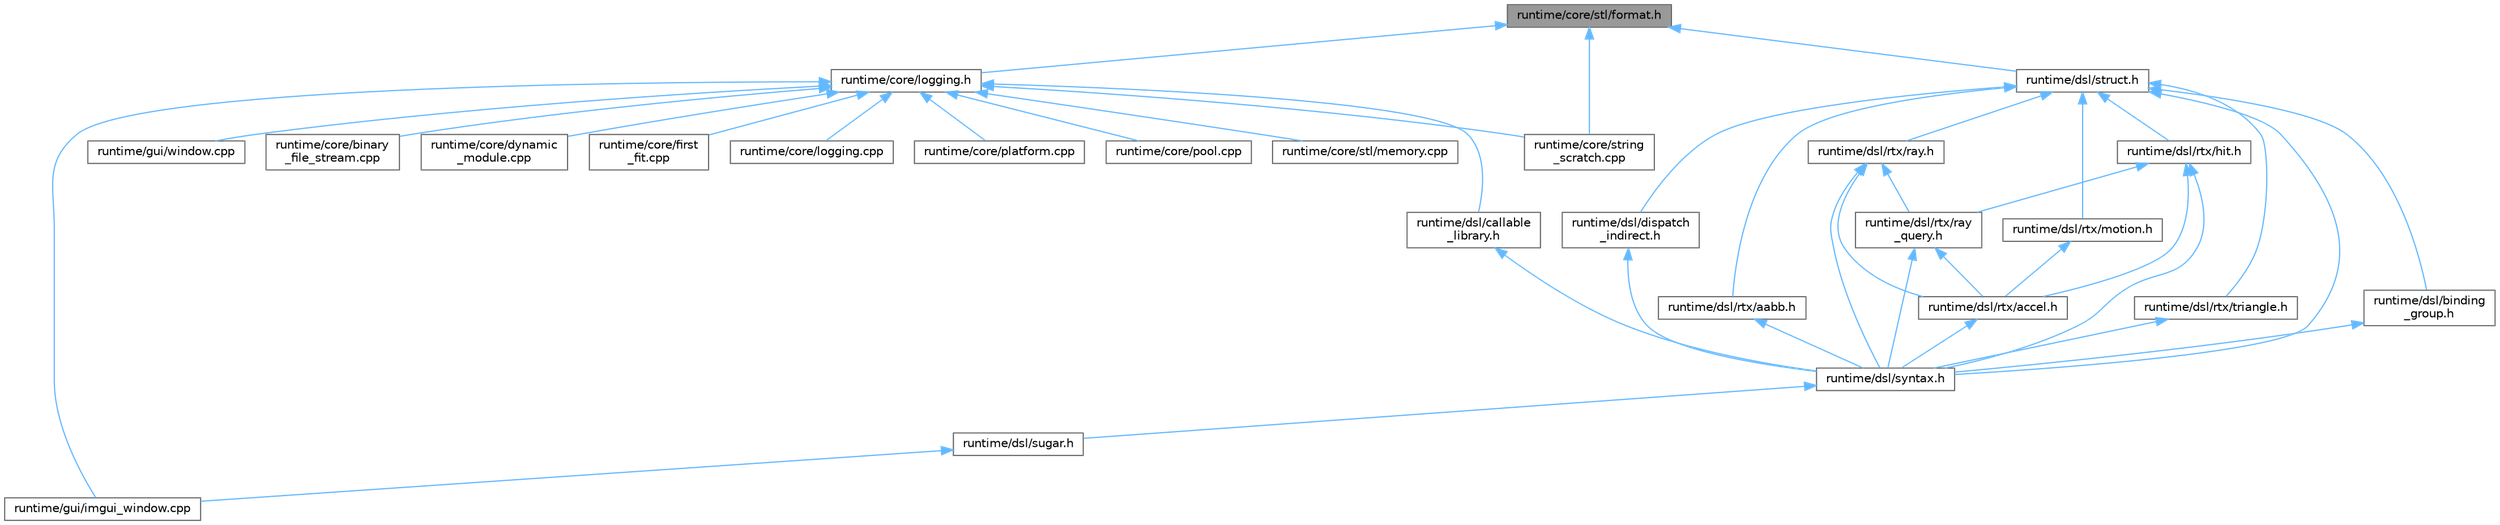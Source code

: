 digraph "runtime/core/stl/format.h"
{
 // LATEX_PDF_SIZE
  bgcolor="transparent";
  edge [fontname=Helvetica,fontsize=10,labelfontname=Helvetica,labelfontsize=10];
  node [fontname=Helvetica,fontsize=10,shape=box,height=0.2,width=0.4];
  Node1 [id="Node000001",label="runtime/core/stl/format.h",height=0.2,width=0.4,color="gray40", fillcolor="grey60", style="filled", fontcolor="black",tooltip=" "];
  Node1 -> Node2 [id="edge40_Node000001_Node000002",dir="back",color="steelblue1",style="solid",tooltip=" "];
  Node2 [id="Node000002",label="runtime/core/logging.h",height=0.2,width=0.4,color="grey40", fillcolor="white", style="filled",URL="$logging_8h.html",tooltip=" "];
  Node2 -> Node3 [id="edge41_Node000002_Node000003",dir="back",color="steelblue1",style="solid",tooltip=" "];
  Node3 [id="Node000003",label="runtime/core/binary\l_file_stream.cpp",height=0.2,width=0.4,color="grey40", fillcolor="white", style="filled",URL="$binary__file__stream_8cpp.html",tooltip=" "];
  Node2 -> Node4 [id="edge42_Node000002_Node000004",dir="back",color="steelblue1",style="solid",tooltip=" "];
  Node4 [id="Node000004",label="runtime/core/dynamic\l_module.cpp",height=0.2,width=0.4,color="grey40", fillcolor="white", style="filled",URL="$dynamic__module_8cpp.html",tooltip=" "];
  Node2 -> Node5 [id="edge43_Node000002_Node000005",dir="back",color="steelblue1",style="solid",tooltip=" "];
  Node5 [id="Node000005",label="runtime/core/first\l_fit.cpp",height=0.2,width=0.4,color="grey40", fillcolor="white", style="filled",URL="$first__fit_8cpp.html",tooltip=" "];
  Node2 -> Node6 [id="edge44_Node000002_Node000006",dir="back",color="steelblue1",style="solid",tooltip=" "];
  Node6 [id="Node000006",label="runtime/core/logging.cpp",height=0.2,width=0.4,color="grey40", fillcolor="white", style="filled",URL="$logging_8cpp.html",tooltip=" "];
  Node2 -> Node7 [id="edge45_Node000002_Node000007",dir="back",color="steelblue1",style="solid",tooltip=" "];
  Node7 [id="Node000007",label="runtime/core/platform.cpp",height=0.2,width=0.4,color="grey40", fillcolor="white", style="filled",URL="$platform_8cpp.html",tooltip=" "];
  Node2 -> Node8 [id="edge46_Node000002_Node000008",dir="back",color="steelblue1",style="solid",tooltip=" "];
  Node8 [id="Node000008",label="runtime/core/pool.cpp",height=0.2,width=0.4,color="grey40", fillcolor="white", style="filled",URL="$pool_8cpp.html",tooltip=" "];
  Node2 -> Node9 [id="edge47_Node000002_Node000009",dir="back",color="steelblue1",style="solid",tooltip=" "];
  Node9 [id="Node000009",label="runtime/core/stl/memory.cpp",height=0.2,width=0.4,color="grey40", fillcolor="white", style="filled",URL="$core_2stl_2memory_8cpp.html",tooltip=" "];
  Node2 -> Node10 [id="edge48_Node000002_Node000010",dir="back",color="steelblue1",style="solid",tooltip=" "];
  Node10 [id="Node000010",label="runtime/core/string\l_scratch.cpp",height=0.2,width=0.4,color="grey40", fillcolor="white", style="filled",URL="$string__scratch_8cpp.html",tooltip=" "];
  Node2 -> Node11 [id="edge49_Node000002_Node000011",dir="back",color="steelblue1",style="solid",tooltip=" "];
  Node11 [id="Node000011",label="runtime/dsl/callable\l_library.h",height=0.2,width=0.4,color="grey40", fillcolor="white", style="filled",URL="$dsl_2callable__library_8h.html",tooltip=" "];
  Node11 -> Node12 [id="edge50_Node000011_Node000012",dir="back",color="steelblue1",style="solid",tooltip=" "];
  Node12 [id="Node000012",label="runtime/dsl/syntax.h",height=0.2,width=0.4,color="grey40", fillcolor="white", style="filled",URL="$syntax_8h.html",tooltip=" "];
  Node12 -> Node13 [id="edge51_Node000012_Node000013",dir="back",color="steelblue1",style="solid",tooltip=" "];
  Node13 [id="Node000013",label="runtime/dsl/sugar.h",height=0.2,width=0.4,color="grey40", fillcolor="white", style="filled",URL="$sugar_8h.html",tooltip=" "];
  Node13 -> Node14 [id="edge52_Node000013_Node000014",dir="back",color="steelblue1",style="solid",tooltip=" "];
  Node14 [id="Node000014",label="runtime/gui/imgui_window.cpp",height=0.2,width=0.4,color="grey40", fillcolor="white", style="filled",URL="$imgui__window_8cpp.html",tooltip=" "];
  Node2 -> Node14 [id="edge53_Node000002_Node000014",dir="back",color="steelblue1",style="solid",tooltip=" "];
  Node2 -> Node15 [id="edge54_Node000002_Node000015",dir="back",color="steelblue1",style="solid",tooltip=" "];
  Node15 [id="Node000015",label="runtime/gui/window.cpp",height=0.2,width=0.4,color="grey40", fillcolor="white", style="filled",URL="$window_8cpp.html",tooltip=" "];
  Node1 -> Node10 [id="edge55_Node000001_Node000010",dir="back",color="steelblue1",style="solid",tooltip=" "];
  Node1 -> Node16 [id="edge56_Node000001_Node000016",dir="back",color="steelblue1",style="solid",tooltip=" "];
  Node16 [id="Node000016",label="runtime/dsl/struct.h",height=0.2,width=0.4,color="grey40", fillcolor="white", style="filled",URL="$struct_8h.html",tooltip=" "];
  Node16 -> Node17 [id="edge57_Node000016_Node000017",dir="back",color="steelblue1",style="solid",tooltip=" "];
  Node17 [id="Node000017",label="runtime/dsl/binding\l_group.h",height=0.2,width=0.4,color="grey40", fillcolor="white", style="filled",URL="$binding__group_8h.html",tooltip=" "];
  Node17 -> Node12 [id="edge58_Node000017_Node000012",dir="back",color="steelblue1",style="solid",tooltip=" "];
  Node16 -> Node18 [id="edge59_Node000016_Node000018",dir="back",color="steelblue1",style="solid",tooltip=" "];
  Node18 [id="Node000018",label="runtime/dsl/dispatch\l_indirect.h",height=0.2,width=0.4,color="grey40", fillcolor="white", style="filled",URL="$dispatch__indirect_8h.html",tooltip=" "];
  Node18 -> Node12 [id="edge60_Node000018_Node000012",dir="back",color="steelblue1",style="solid",tooltip=" "];
  Node16 -> Node19 [id="edge61_Node000016_Node000019",dir="back",color="steelblue1",style="solid",tooltip=" "];
  Node19 [id="Node000019",label="runtime/dsl/rtx/aabb.h",height=0.2,width=0.4,color="grey40", fillcolor="white", style="filled",URL="$dsl_2rtx_2aabb_8h.html",tooltip=" "];
  Node19 -> Node12 [id="edge62_Node000019_Node000012",dir="back",color="steelblue1",style="solid",tooltip=" "];
  Node16 -> Node20 [id="edge63_Node000016_Node000020",dir="back",color="steelblue1",style="solid",tooltip=" "];
  Node20 [id="Node000020",label="runtime/dsl/rtx/hit.h",height=0.2,width=0.4,color="grey40", fillcolor="white", style="filled",URL="$dsl_2rtx_2hit_8h.html",tooltip=" "];
  Node20 -> Node21 [id="edge64_Node000020_Node000021",dir="back",color="steelblue1",style="solid",tooltip=" "];
  Node21 [id="Node000021",label="runtime/dsl/rtx/accel.h",height=0.2,width=0.4,color="grey40", fillcolor="white", style="filled",URL="$dsl_2rtx_2accel_8h.html",tooltip=" "];
  Node21 -> Node12 [id="edge65_Node000021_Node000012",dir="back",color="steelblue1",style="solid",tooltip=" "];
  Node20 -> Node22 [id="edge66_Node000020_Node000022",dir="back",color="steelblue1",style="solid",tooltip=" "];
  Node22 [id="Node000022",label="runtime/dsl/rtx/ray\l_query.h",height=0.2,width=0.4,color="grey40", fillcolor="white", style="filled",URL="$ray__query_8h.html",tooltip=" "];
  Node22 -> Node21 [id="edge67_Node000022_Node000021",dir="back",color="steelblue1",style="solid",tooltip=" "];
  Node22 -> Node12 [id="edge68_Node000022_Node000012",dir="back",color="steelblue1",style="solid",tooltip=" "];
  Node20 -> Node12 [id="edge69_Node000020_Node000012",dir="back",color="steelblue1",style="solid",tooltip=" "];
  Node16 -> Node23 [id="edge70_Node000016_Node000023",dir="back",color="steelblue1",style="solid",tooltip=" "];
  Node23 [id="Node000023",label="runtime/dsl/rtx/motion.h",height=0.2,width=0.4,color="grey40", fillcolor="white", style="filled",URL="$motion_8h.html",tooltip=" "];
  Node23 -> Node21 [id="edge71_Node000023_Node000021",dir="back",color="steelblue1",style="solid",tooltip=" "];
  Node16 -> Node24 [id="edge72_Node000016_Node000024",dir="back",color="steelblue1",style="solid",tooltip=" "];
  Node24 [id="Node000024",label="runtime/dsl/rtx/ray.h",height=0.2,width=0.4,color="grey40", fillcolor="white", style="filled",URL="$dsl_2rtx_2ray_8h.html",tooltip=" "];
  Node24 -> Node21 [id="edge73_Node000024_Node000021",dir="back",color="steelblue1",style="solid",tooltip=" "];
  Node24 -> Node22 [id="edge74_Node000024_Node000022",dir="back",color="steelblue1",style="solid",tooltip=" "];
  Node24 -> Node12 [id="edge75_Node000024_Node000012",dir="back",color="steelblue1",style="solid",tooltip=" "];
  Node16 -> Node25 [id="edge76_Node000016_Node000025",dir="back",color="steelblue1",style="solid",tooltip=" "];
  Node25 [id="Node000025",label="runtime/dsl/rtx/triangle.h",height=0.2,width=0.4,color="grey40", fillcolor="white", style="filled",URL="$dsl_2rtx_2triangle_8h.html",tooltip=" "];
  Node25 -> Node12 [id="edge77_Node000025_Node000012",dir="back",color="steelblue1",style="solid",tooltip=" "];
  Node16 -> Node12 [id="edge78_Node000016_Node000012",dir="back",color="steelblue1",style="solid",tooltip=" "];
}
